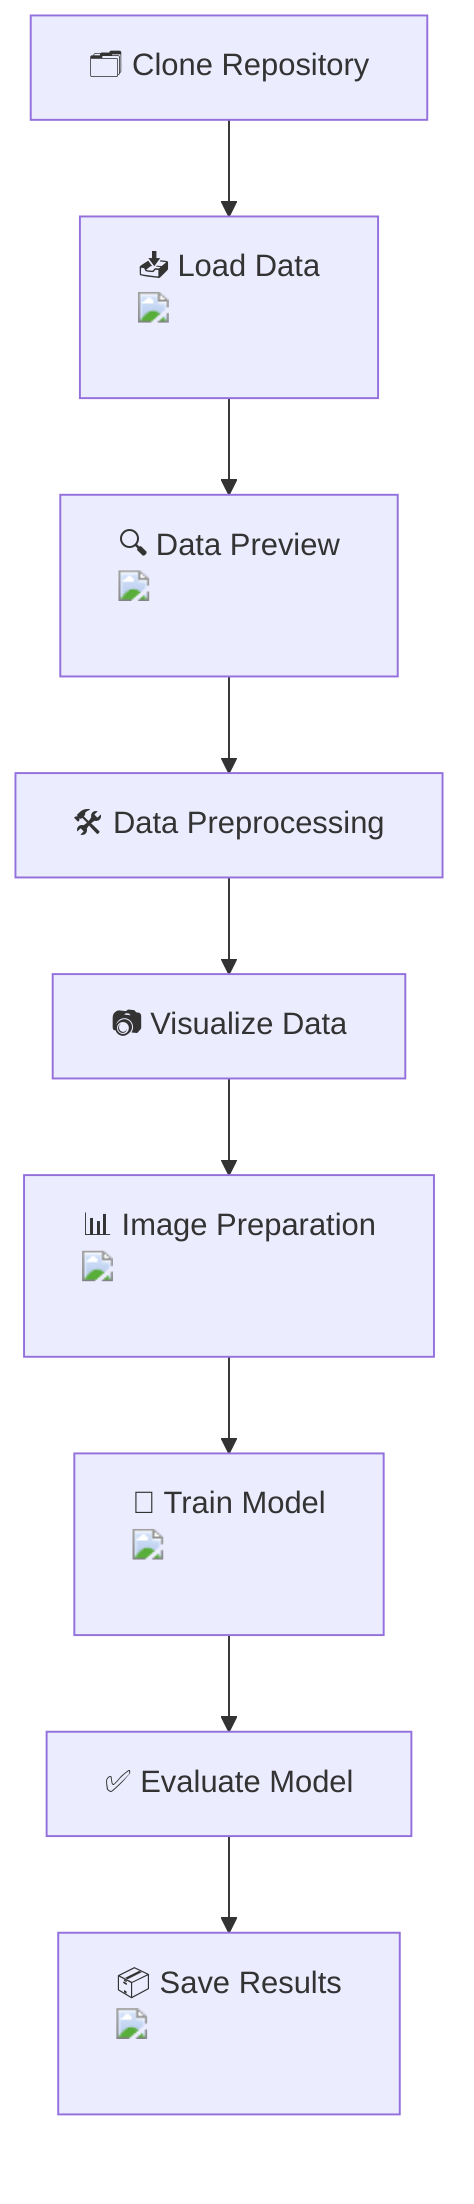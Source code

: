 flowchart TD
    A["🗂️ Clone Repository"] --> B["📥 Load Data <img src='icons/file.svg' /> <br/> "]
    B --> C["🔍 Data Preview <img src='icons/table.svg' /> <br/> "]
    C --> D["🛠️ Data Preprocessing"]
    D --> E["📷 Visualize Data"]
    E --> F["📊 Image Preparation <img src='icons/image.svg' /> <br/> "]
    F --> G["🧠 Train Model <img src='icons/brain.svg' /> <br/> "]
    G --> H["✅ Evaluate Model"]
    H --> I["📦 Save Results <img src='icons/database.svg' /> <br/> "]